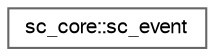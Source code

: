 digraph "Graphical Class Hierarchy"
{
 // LATEX_PDF_SIZE
  bgcolor="transparent";
  edge [fontname=FreeSans,fontsize=10,labelfontname=FreeSans,labelfontsize=10];
  node [fontname=FreeSans,fontsize=10,shape=box,height=0.2,width=0.4];
  rankdir="LR";
  Node0 [id="Node000000",label="sc_core::sc_event",height=0.2,width=0.4,color="grey40", fillcolor="white", style="filled",URL="$a02053.html",tooltip=" "];
}
